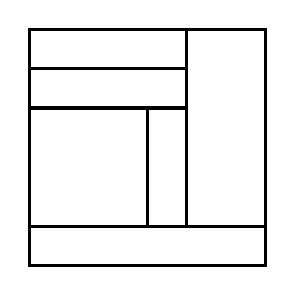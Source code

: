 \begin{tikzpicture}[very thick, scale=.5]
    \draw (0,5) rectangle (4,6);
    \draw (0,4) rectangle (4,5);
    \draw (0,1) rectangle (3,4);
    \draw (3,1) rectangle (4,4);
    \draw (4,1) rectangle (6,6);
    \draw (0,0) rectangle (6,1);
\end{tikzpicture}

